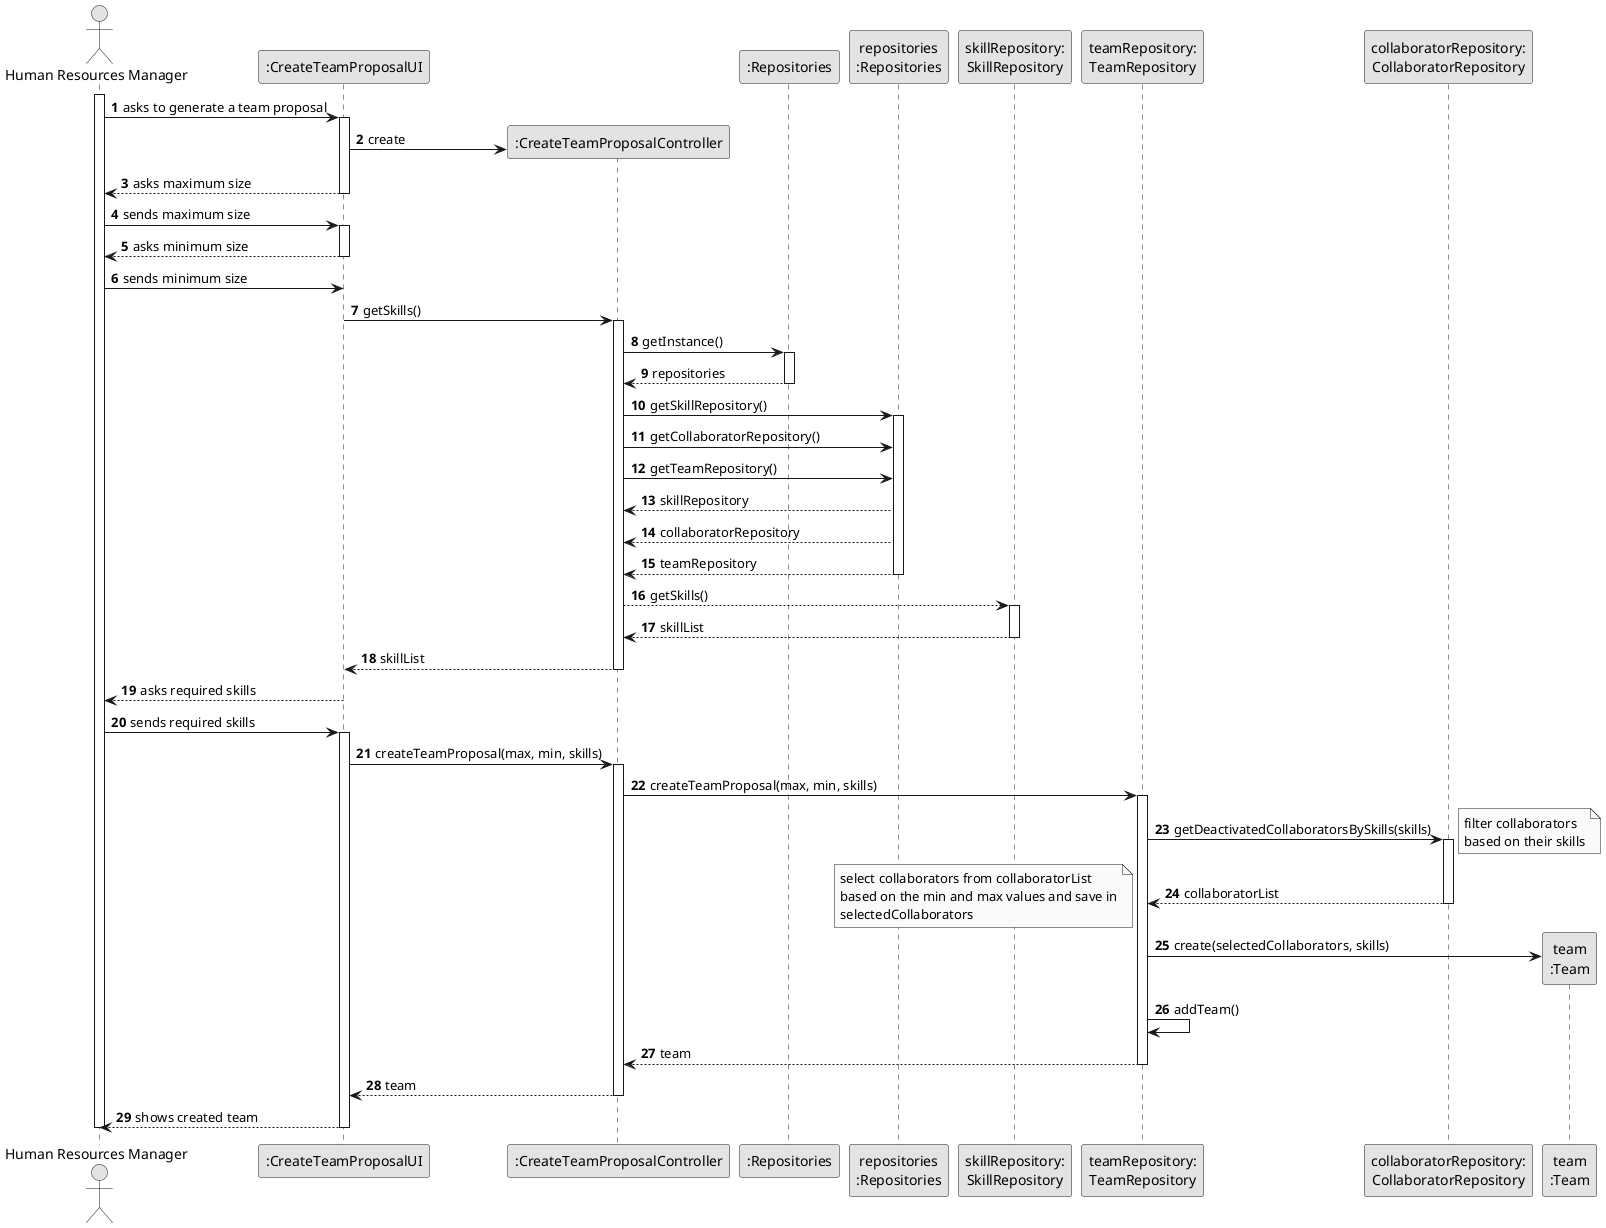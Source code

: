 @startuml
skinparam monochrome true
skinparam packageStyle rectangle
skinparam shadowing false

autonumber

actor "Human Resources Manager" as HRM
participant ":CreateTeamProposalUI" as UI
participant ":CreateTeamProposalController" as CTRL
participant ":Repositories" as RepositorySingleton
participant "repositories\n:Repositories" as PLAT
participant "skillRepository:\nSkillRepository" as SkillRepository
participant "teamRepository:\nTeamRepository" as TeamRepository
participant "collaboratorRepository:\nCollaboratorRepository" as CollaboratorRepository

' participant "taskCategoryRepository:\nTaskCategoryRepository" as TaskCategoryRepository
' participant ":ApplicationSession" as _APP
' participant "appSession\n:ApplicationSession" as APP
' participant "currentSession\n:UserSession" as SESSAO
' participant "organizationRepository:\nOrganizationRepository" as OrganizationRepository
' participant "organization\n:Organization" as ORG
participant "team\n:Team" as TEAM

activate HRM
  HRM -> UI : asks to generate a team proposal
  activate UI

      UI -> CTRL** : create
    UI --> HRM : asks maximum size
  deactivate UI

  HRM -> UI : sends maximum size
  activate UI
    UI --> HRM : asks minimum size
  deactivate UI

  HRM -> UI : sends minimum size

    UI -> CTRL : getSkills()
    activate CTRL
      CTRL -> RepositorySingleton : getInstance()
      activate RepositorySingleton
        RepositorySingleton --> CTRL : repositories
      deactivate RepositorySingleton

      CTRL -> PLAT : getSkillRepository()
      activate PLAT

       CTRL -> PLAT : getCollaboratorRepository()


       CTRL -> PLAT : getTeamRepository()
       PLAT --> CTRL : skillRepository



      PLAT --> CTRL : collaboratorRepository

      PLAT --> CTRL : teamRepository
        deactivate PLAT



CTRL --> SkillRepository: getSkills()
activate SkillRepository

        SkillRepository --> CTRL : skillList
      deactivate SkillRepository
      CTRL --> UI : skillList
    deactivate CTRL

    UI --> HRM : asks required skills
  deactivate UI

  HRM -> UI : sends required skills
  activate UI
    UI -> CTRL : createTeamProposal(max, min, skills)
    activate CTRL


    CTRL -> TeamRepository : createTeamProposal(max, min, skills)
    activate TeamRepository

    TeamRepository -> CollaboratorRepository : getDeactivatedCollaboratorsBySkills(skills)
          note right : filter collaborators\nbased on their skills
          activate CollaboratorRepository
            CollaboratorRepository --> TeamRepository : collaboratorList


          deactivate CollaboratorRepository
          note bottom : select collaborators from collaboratorList\nbased on the min and max values and save in\nselectedCollaborators





        TeamRepository -> TEAM** : create(selectedCollaborators, skills)

        TeamRepository -> TeamRepository : addTeam()
        TeamRepository --> CTRL : team
      deactivate TeamRepository
      CTRL --> UI : team
    deactivate CTRL
    UI --> HRM : shows created team
  deactivate UI
deactivate HRM
@enduml